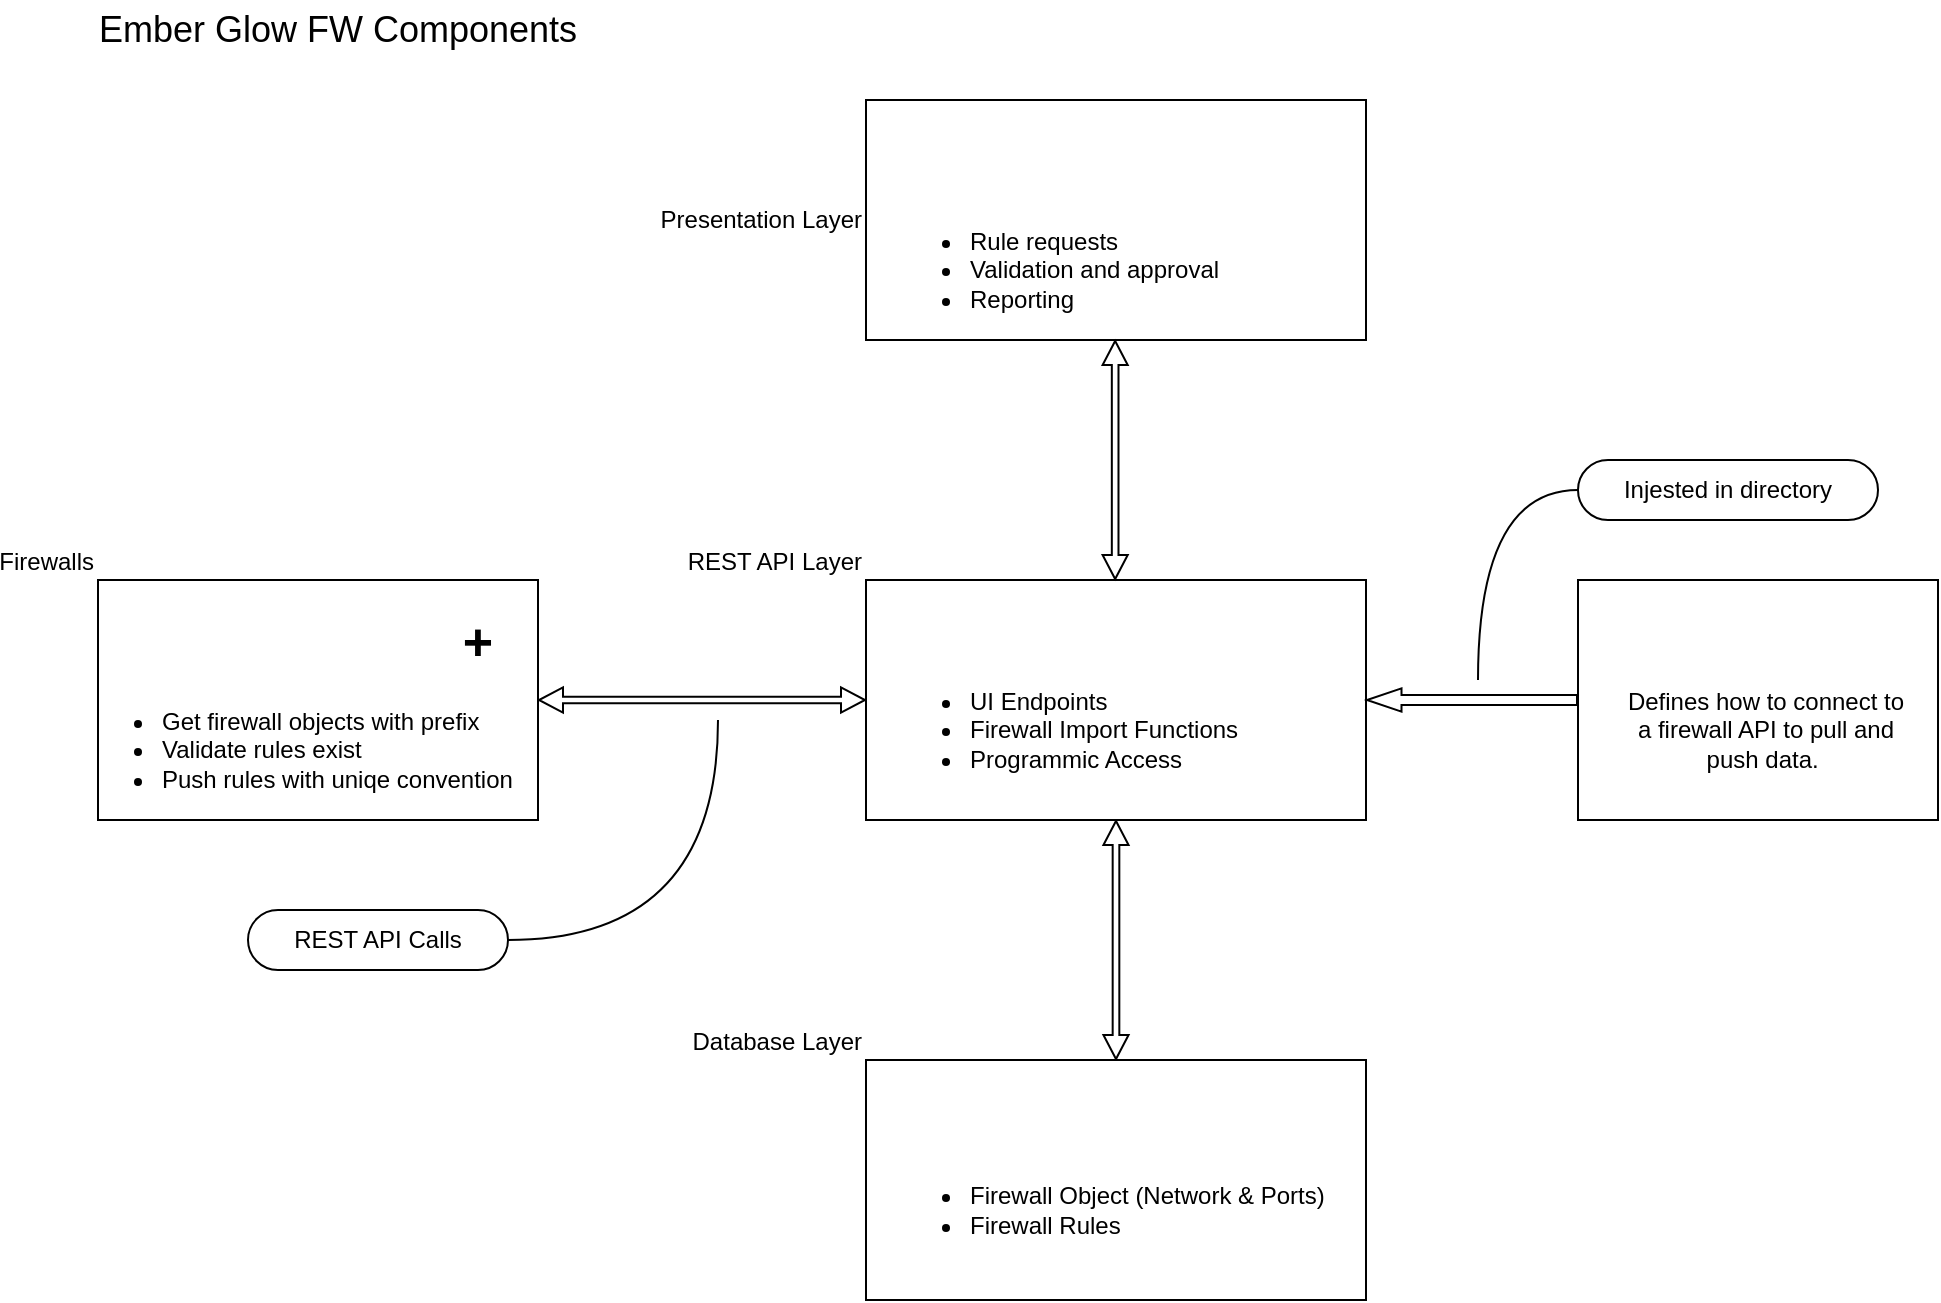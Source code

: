 <mxfile version="26.0.4">
  <diagram name="Page-1" id="zxQehnslAlcvhCmz-SPg">
    <mxGraphModel dx="2537" dy="854" grid="1" gridSize="10" guides="1" tooltips="1" connect="1" arrows="1" fold="1" page="1" pageScale="1" pageWidth="850" pageHeight="1100" math="0" shadow="0">
      <root>
        <mxCell id="0" />
        <mxCell id="1" parent="0" />
        <mxCell id="YZn6iQOhVY7EgrHkFrpb-1" value="Presentation Layer" style="rounded=0;whiteSpace=wrap;html=1;labelPosition=left;verticalLabelPosition=middle;align=right;verticalAlign=middle;" vertex="1" parent="1">
          <mxGeometry x="424" y="60" width="250" height="120" as="geometry" />
        </mxCell>
        <mxCell id="YZn6iQOhVY7EgrHkFrpb-2" value="Ember Glow FW Components" style="text;html=1;align=center;verticalAlign=middle;whiteSpace=wrap;rounded=0;fontSize=18;" vertex="1" parent="1">
          <mxGeometry x="10" y="10" width="300" height="30" as="geometry" />
        </mxCell>
        <mxCell id="YZn6iQOhVY7EgrHkFrpb-4" value="REST API Layer" style="rounded=0;whiteSpace=wrap;html=1;labelPosition=left;verticalLabelPosition=top;align=right;verticalAlign=bottom;" vertex="1" parent="1">
          <mxGeometry x="424" y="300" width="250" height="120" as="geometry" />
        </mxCell>
        <mxCell id="YZn6iQOhVY7EgrHkFrpb-13" value="" style="shape=flexArrow;endArrow=classic;startArrow=classic;html=1;rounded=0;entryX=0.5;entryY=1;entryDx=0;entryDy=0;exitX=0.5;exitY=0;exitDx=0;exitDy=0;width=3.333;endSize=3.667;endWidth=8.222;startWidth=8.222;startSize=3.667;fillColor=#FFFFFF;" edge="1" parent="1" source="YZn6iQOhVY7EgrHkFrpb-5" target="YZn6iQOhVY7EgrHkFrpb-4">
          <mxGeometry width="100" height="100" relative="1" as="geometry">
            <mxPoint x="514" y="530" as="sourcePoint" />
            <mxPoint x="614" y="430" as="targetPoint" />
          </mxGeometry>
        </mxCell>
        <mxCell id="YZn6iQOhVY7EgrHkFrpb-15" value="" style="shape=image;verticalLabelPosition=bottom;labelBackgroundColor=default;verticalAlign=top;aspect=fixed;imageAspect=0;image=https://upload.wikimedia.org/wikipedia/commons/thumb/1/1a/FastAPI_logo.svg/2560px-FastAPI_logo.svg.png;" vertex="1" parent="1">
          <mxGeometry x="434" y="310" width="162.14" height="30" as="geometry" />
        </mxCell>
        <mxCell id="YZn6iQOhVY7EgrHkFrpb-16" value="&lt;ul&gt;&lt;li&gt;UI Endpoints&lt;/li&gt;&lt;li&gt;Firewall Import Functions&lt;/li&gt;&lt;li&gt;Programmic Access&lt;/li&gt;&lt;/ul&gt;" style="text;html=1;align=left;verticalAlign=middle;whiteSpace=wrap;rounded=0;" vertex="1" parent="1">
          <mxGeometry x="434" y="350" width="230" height="50" as="geometry" />
        </mxCell>
        <mxCell id="YZn6iQOhVY7EgrHkFrpb-23" value="" style="shape=flexArrow;endArrow=classic;html=1;rounded=0;width=5.067;endSize=5.416;endWidth=5.511;fillColor=#FFFFFF;exitX=0;exitY=0.5;exitDx=0;exitDy=0;" edge="1" parent="1" source="YZn6iQOhVY7EgrHkFrpb-26">
          <mxGeometry width="50" height="50" relative="1" as="geometry">
            <mxPoint x="749" y="363" as="sourcePoint" />
            <mxPoint x="674" y="360" as="targetPoint" />
          </mxGeometry>
        </mxCell>
        <mxCell id="YZn6iQOhVY7EgrHkFrpb-29" value="" style="group" vertex="1" connectable="0" parent="1">
          <mxGeometry x="780" y="300" width="180" height="120" as="geometry" />
        </mxCell>
        <mxCell id="YZn6iQOhVY7EgrHkFrpb-26" value="" style="rounded=0;whiteSpace=wrap;html=1;" vertex="1" parent="YZn6iQOhVY7EgrHkFrpb-29">
          <mxGeometry width="180" height="120" as="geometry" />
        </mxCell>
        <mxCell id="YZn6iQOhVY7EgrHkFrpb-20" value="Defines how to connect to a firewall API to pull and push data.&amp;nbsp;" style="text;html=1;align=center;verticalAlign=middle;whiteSpace=wrap;rounded=0;" vertex="1" parent="YZn6iQOhVY7EgrHkFrpb-29">
          <mxGeometry x="19" y="45" width="150" height="60" as="geometry" />
        </mxCell>
        <mxCell id="YZn6iQOhVY7EgrHkFrpb-28" value="" style="shape=image;verticalLabelPosition=bottom;labelBackgroundColor=default;verticalAlign=top;aspect=fixed;imageAspect=0;image=https://cdn.prod.website-files.com/601064f495f4b4967f921aa9/61a5bc776ed962841b2af833_json-logo.png;imageBackground=#FFFFFF;" vertex="1" parent="YZn6iQOhVY7EgrHkFrpb-29">
          <mxGeometry x="14" y="10" width="27.642" height="27.642" as="geometry" />
        </mxCell>
        <mxCell id="YZn6iQOhVY7EgrHkFrpb-5" value="Database Layer" style="rounded=0;whiteSpace=wrap;html=1;labelPosition=left;verticalLabelPosition=top;align=right;verticalAlign=bottom;" vertex="1" parent="1">
          <mxGeometry x="424" y="540" width="250" height="120" as="geometry" />
        </mxCell>
        <mxCell id="YZn6iQOhVY7EgrHkFrpb-7" value="" style="shape=image;verticalLabelPosition=bottom;labelBackgroundColor=default;verticalAlign=top;aspect=fixed;imageAspect=0;image=https://upload.wikimedia.org/wikipedia/en/thumb/6/6b/Redis_Logo.svg/1200px-Redis_Logo.svg.png;" vertex="1" parent="1">
          <mxGeometry x="434" y="550" width="104.74" height="35" as="geometry" />
        </mxCell>
        <mxCell id="YZn6iQOhVY7EgrHkFrpb-8" value="&lt;ul&gt;&lt;li&gt;Firewall Object (Network &amp;amp; Ports)&lt;/li&gt;&lt;li&gt;Firewall Rules&lt;/li&gt;&lt;/ul&gt;" style="text;html=1;align=left;verticalAlign=middle;whiteSpace=wrap;rounded=0;labelBackgroundColor=none;" vertex="1" parent="1">
          <mxGeometry x="434" y="600" width="230" height="30" as="geometry" />
        </mxCell>
        <mxCell id="YZn6iQOhVY7EgrHkFrpb-30" value="Injested in directory" style="whiteSpace=wrap;html=1;rounded=1;arcSize=50;align=center;verticalAlign=middle;strokeWidth=1;autosize=1;spacing=4;treeFolding=1;treeMoving=1;newEdgeStyle={&quot;edgeStyle&quot;:&quot;entityRelationEdgeStyle&quot;,&quot;startArrow&quot;:&quot;none&quot;,&quot;endArrow&quot;:&quot;none&quot;,&quot;segment&quot;:10,&quot;curved&quot;:1,&quot;sourcePerimeterSpacing&quot;:0,&quot;targetPerimeterSpacing&quot;:0};" vertex="1" parent="1">
          <mxGeometry x="780" y="240" width="150" height="30" as="geometry" />
        </mxCell>
        <mxCell id="YZn6iQOhVY7EgrHkFrpb-31" value="" style="edgeStyle=orthogonalEdgeStyle;startArrow=none;endArrow=none;segment=10;sourcePerimeterSpacing=0;targetPerimeterSpacing=0;rounded=0;elbow=vertical;curved=1;" edge="1" target="YZn6iQOhVY7EgrHkFrpb-30" parent="1">
          <mxGeometry relative="1" as="geometry">
            <mxPoint x="730" y="350" as="sourcePoint" />
            <Array as="points">
              <mxPoint x="730" y="255" />
            </Array>
          </mxGeometry>
        </mxCell>
        <mxCell id="YZn6iQOhVY7EgrHkFrpb-32" value="Firewalls" style="rounded=0;whiteSpace=wrap;html=1;labelPosition=left;verticalLabelPosition=top;align=right;verticalAlign=bottom;" vertex="1" parent="1">
          <mxGeometry x="40" y="300" width="220" height="120" as="geometry" />
        </mxCell>
        <mxCell id="YZn6iQOhVY7EgrHkFrpb-33" value="" style="shape=flexArrow;endArrow=classic;startArrow=classic;html=1;rounded=0;entryX=1;entryY=0.5;entryDx=0;entryDy=0;exitX=0;exitY=0.5;exitDx=0;exitDy=0;width=3.333;endSize=3.667;endWidth=8.222;startWidth=8.222;startSize=3.667;fillColor=#FFFFFF;" edge="1" parent="1" source="YZn6iQOhVY7EgrHkFrpb-4" target="YZn6iQOhVY7EgrHkFrpb-32">
          <mxGeometry width="100" height="100" relative="1" as="geometry">
            <mxPoint x="300" y="460" as="sourcePoint" />
            <mxPoint x="300" y="340" as="targetPoint" />
          </mxGeometry>
        </mxCell>
        <mxCell id="YZn6iQOhVY7EgrHkFrpb-34" value="&lt;ul&gt;&lt;li&gt;Get firewall objects with prefix&lt;/li&gt;&lt;li&gt;Validate rules exist&lt;/li&gt;&lt;li&gt;Push rules with uniqe convention&lt;/li&gt;&lt;/ul&gt;" style="text;html=1;align=left;verticalAlign=middle;whiteSpace=wrap;rounded=0;labelBackgroundColor=none;" vertex="1" parent="1">
          <mxGeometry x="30" y="370" width="220" height="30" as="geometry" />
        </mxCell>
        <mxCell id="YZn6iQOhVY7EgrHkFrpb-37" value="" style="shape=image;verticalLabelPosition=bottom;labelBackgroundColor=default;verticalAlign=top;aspect=fixed;imageAspect=0;image=https://www.netexpertsolutions.com/wp-content/uploads/2024/06/logo-firepower.jpg;" vertex="1" parent="1">
          <mxGeometry x="60" y="312" width="38" height="38" as="geometry" />
        </mxCell>
        <mxCell id="YZn6iQOhVY7EgrHkFrpb-44" value="" style="shape=image;verticalLabelPosition=bottom;labelBackgroundColor=default;verticalAlign=top;aspect=fixed;imageAspect=0;image=https://www.exclusive-networks.com/se/wp-content/uploads/sites/25/2021/05/300x200_PaloAltoNetworks_Logo_WhiteonRed.jpg;" vertex="1" parent="1">
          <mxGeometry x="110" y="317" width="45" height="30" as="geometry" />
        </mxCell>
        <mxCell id="YZn6iQOhVY7EgrHkFrpb-45" value="" style="shape=image;verticalLabelPosition=bottom;labelBackgroundColor=default;verticalAlign=top;aspect=fixed;imageAspect=0;image=https://www.webopedia.com/wp-content/uploads/2022/02/Webo.Fortinet.png;" vertex="1" parent="1">
          <mxGeometry x="170" y="312" width="39.6" height="40" as="geometry" />
        </mxCell>
        <mxCell id="YZn6iQOhVY7EgrHkFrpb-46" value="&lt;b&gt;&lt;font style=&quot;font-size: 26px;&quot;&gt;+&lt;/font&gt;&lt;/b&gt;" style="text;html=1;align=center;verticalAlign=middle;whiteSpace=wrap;rounded=0;" vertex="1" parent="1">
          <mxGeometry x="200" y="316" width="60" height="30" as="geometry" />
        </mxCell>
        <mxCell id="YZn6iQOhVY7EgrHkFrpb-48" value="REST API Calls" style="whiteSpace=wrap;html=1;rounded=1;arcSize=50;align=center;verticalAlign=middle;strokeWidth=1;autosize=1;spacing=4;treeFolding=1;treeMoving=1;newEdgeStyle={&quot;edgeStyle&quot;:&quot;entityRelationEdgeStyle&quot;,&quot;startArrow&quot;:&quot;none&quot;,&quot;endArrow&quot;:&quot;none&quot;,&quot;segment&quot;:10,&quot;curved&quot;:1,&quot;sourcePerimeterSpacing&quot;:0,&quot;targetPerimeterSpacing&quot;:0};" vertex="1" parent="1">
          <mxGeometry x="115" y="465" width="130" height="30" as="geometry" />
        </mxCell>
        <mxCell id="YZn6iQOhVY7EgrHkFrpb-49" value="" style="edgeStyle=orthogonalEdgeStyle;startArrow=none;endArrow=none;segment=10;sourcePerimeterSpacing=0;targetPerimeterSpacing=0;rounded=0;entryX=1;entryY=0.5;entryDx=0;entryDy=0;curved=1;" edge="1" target="YZn6iQOhVY7EgrHkFrpb-48" parent="1">
          <mxGeometry relative="1" as="geometry">
            <mxPoint x="350" y="370" as="sourcePoint" />
            <Array as="points">
              <mxPoint x="350" y="480" />
            </Array>
          </mxGeometry>
        </mxCell>
        <mxCell id="YZn6iQOhVY7EgrHkFrpb-54" value="" style="shape=image;verticalLabelPosition=bottom;labelBackgroundColor=default;verticalAlign=top;aspect=fixed;imageAspect=0;image=https://1000logos.net/wp-content/uploads/2020/08/Django-Logo.png;" vertex="1" parent="1">
          <mxGeometry x="434" y="60" width="96" height="60" as="geometry" />
        </mxCell>
        <mxCell id="YZn6iQOhVY7EgrHkFrpb-55" value="" style="shape=flexArrow;endArrow=classic;startArrow=classic;html=1;rounded=0;entryX=0.5;entryY=1;entryDx=0;entryDy=0;exitX=0.5;exitY=0;exitDx=0;exitDy=0;width=3.333;endSize=3.667;endWidth=8.222;startWidth=8.222;startSize=3.667;fillColor=#FFFFFF;" edge="1" parent="1">
          <mxGeometry width="100" height="100" relative="1" as="geometry">
            <mxPoint x="548.58" y="300" as="sourcePoint" />
            <mxPoint x="548.58" y="180" as="targetPoint" />
          </mxGeometry>
        </mxCell>
        <mxCell id="YZn6iQOhVY7EgrHkFrpb-56" value="&lt;ul&gt;&lt;li&gt;Rule requests&lt;/li&gt;&lt;li&gt;Validation and approval&lt;/li&gt;&lt;li&gt;Reporting&lt;/li&gt;&lt;/ul&gt;" style="text;html=1;align=left;verticalAlign=middle;whiteSpace=wrap;rounded=0;" vertex="1" parent="1">
          <mxGeometry x="434" y="120" width="230" height="50" as="geometry" />
        </mxCell>
      </root>
    </mxGraphModel>
  </diagram>
</mxfile>
